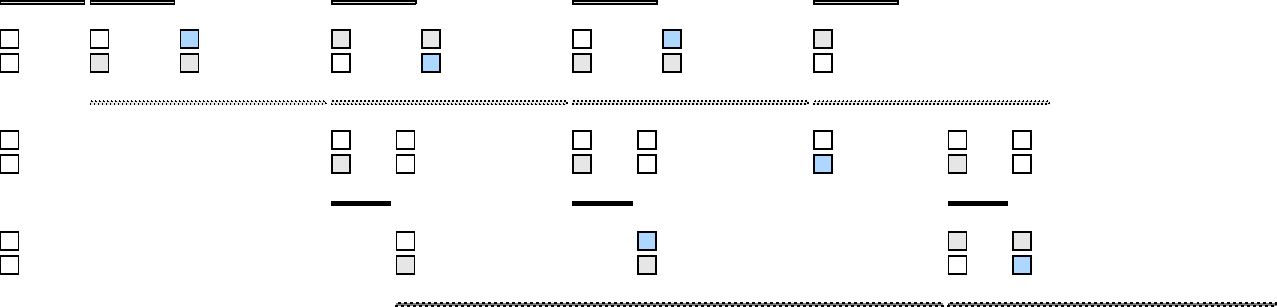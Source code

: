 import geometry;

size(40cm, 0);
unitsize(30, 0);
defaultpen(fontsize(12pt));
real xshiftUnit = 1.4;
pen fillReady = rgb(156,194,230);
pen fillBusy = lightgray;
pen fillFree = white;

real tinyPadding = 0.1;

picture getBatch(real width, pen pstyle = defaultpen, pen pbg = lightgray)
{
    picture pic;
    path lineBatch = box((0,0),(width,0.05));
    fill(pic, lineBatch, pbg);
    draw(pic, lineBatch, pstyle);
    return pic;
}

picture blockBox(real w = 0.3, real h = 0.3, pen p = white) {
  picture pic;
  pair d = (w, h);
  path boxpath = box((0,0), d);
  filldraw(pic, boxpath, p);
  return pic;
}

//对齐上方btach的左边边缘
picture getRegAlignToUpBatchLeft(picture batchPic, real yaxis)
{
    picture reg = blockBox();

    pair ptLeft = point(batchPic, W);
    pair ptTo =(ptLeft.x, ptLeft.y+yaxis);
    return shift(ptTo)*reg;
}

//对齐上方btach的右边缘
picture getRegAlignToUpBatchRight(picture batchPic, real yaxis)
{
    picture reg = blockBox();

    pair ptLeft = point(batchPic, E);
    pair ptTo =(ptLeft.x, ptLeft.y+yaxis);
    return shift(ptTo)*reg;
}

//对齐下方btach的左边缘
picture getRegAlignToDownBatchLeft(picture batchPic, real yaxis)
{
    picture reg = blockBox();

    pair ptLeft = point(batchPic, W);
    pair ptTo =(ptLeft.x, ptLeft.y-yaxis);
    return shift(ptTo)*reg;
}

//对齐下方btach的右边缘
picture getRegAlignToDownBatchRight(picture batchPic, real yaxis)
{
    picture reg = blockBox();

    pair ptLeft = point(batchPic, E);
    pair ptTo =(ptLeft.x, ptLeft.y-yaxis);
    return shift(ptTo)*reg;
}

picture fillRegBox(picture boxPic, pen p=fillFree)
{
    pair ptLeftBottom = point(boxPic, SW);
    pair ptRightBottom = point(boxPic, SE);
    pair ptLeftUp = point(boxPic, NW);
    pair ptRightUp = point(boxPic, NE);
    path upRect = ptLeftBottom--ptRightBottom--ptRightUp--ptLeftUp--cycle;
    write(upRect);
    filldraw(boxPic, upRect, p);
    return boxPic;
}

picture getMainPic()
{
    picture pic;

    //draw dataloading batches
    real batchWidthUnit = xshiftUnit;
    real yshiftUnit = 1.2xshiftUnit;
    real shiftBatch1padding = xshiftUnit+tinyPadding;
    picture dataloadingPic;
    
    //dataloader batch 1, reg1 0
    picture data_batch1 = getBatch(batchWidthUnit);
    add(pic, data_batch1);
    real yaxisShift = -0.55xshiftUnit;
    real boxd = 0.3;
    picture reg1_00 = getRegAlignToUpBatchLeft(data_batch1, yaxisShift);
    picture reg1_10 = getRegAlignToUpBatchLeft(data_batch1, yaxisShift-tinyPadding-boxd);
    
    //reg1 0
    add(pic, reg1_00);
    add(pic, reg1_10);

    //dataloader batch 2, reg1 1, preprocess batch1
    picture data_batch2 = shift(point(data_batch1, E).x+tinyPadding, 0)*getBatch(batchWidthUnit); 
    add(pic, data_batch2);

    picture reg1_01 = getRegAlignToUpBatchLeft(data_batch2, yaxisShift);
    picture reg1_11 = getRegAlignToUpBatchLeft(data_batch2, yaxisShift-tinyPadding-boxd);
    add(pic, reg1_01);
    add(pic, fillRegBox(reg1_11, fillBusy));

    real preproWidth = 2.8*xshiftUnit;
    real shiftYValue = -yshiftUnit;
    picture prepro_batch1 = shift(point(data_batch2, W).x, shiftYValue)*getBatch(preproWidth, dotted);
    add(pic, prepro_batch1);

    //reg1 2
    picture reg1_02 = shift(tinyPadding,0)*getRegAlignToUpBatchRight(data_batch2, yaxisShift);
    picture reg1_12 = shift(tinyPadding,0)*getRegAlignToUpBatchRight(data_batch2, yaxisShift-tinyPadding-boxd);
    add(pic, fillRegBox(reg1_02, fillReady));
    add(pic, fillRegBox(reg1_12, fillBusy));    

    //dataloader batch3, reg1 3
    picture data_batch3 = shift(point(prepro_batch1, E).x+tinyPadding, 0)*getBatch(batchWidthUnit); 
    add(pic, data_batch3);
    picture reg1_03 = getRegAlignToUpBatchLeft(data_batch3, yaxisShift);
    picture reg1_13 = getRegAlignToUpBatchLeft(data_batch3, yaxisShift-tinyPadding-boxd);
    add(pic, fillRegBox(reg1_03, fillBusy));
    add(pic, fillRegBox(reg1_13, fillFree));        

    //preprocess batch2
    picture prepro_batch2 = shift(point(data_batch3, W).x, shiftYValue)*getBatch(preproWidth, dotted);
    add(pic, prepro_batch2);

    real copyWidth = 0.7*xshiftUnit;
    real copyYValue =  -2*yshiftUnit;

    add(pic, shift(0, -yshiftUnit)*reg1_00);
    add(pic, shift(0, -yshiftUnit)*reg1_10);
    add(pic, shift(0, -2yshiftUnit)*reg1_00);
    add(pic, shift(0, -2yshiftUnit)*reg1_10);
    
    //copyh2d batch1, regs2 1
    pair ptCopyBase = (point(prepro_batch1, E).x+tinyPadding, copyYValue);
    picture copyh2d_batch1 = shift(ptCopyBase)*getBatch(copyWidth, solid, black);
    add(pic, copyh2d_batch1);

    picture reg2_01 = getRegAlignToUpBatchLeft(prepro_batch2, yaxisShift);
    picture reg2_11 = getRegAlignToUpBatchLeft(prepro_batch2, yaxisShift-tinyPadding-boxd);
    add(pic, fillRegBox(reg2_01, fillFree));
    add(pic, fillRegBox(reg2_11, fillBusy));        

    //regs2 2, regs3 1
    picture reg2_02 = shift(point(copyh2d_batch1, E).x+tinyPadding, point(reg2_01, SW).y)*blockBox();
    picture reg2_12 = shift(point(copyh2d_batch1, E).x+tinyPadding, point(reg2_11, SW).y)*blockBox();;
    add(pic, fillRegBox(reg2_02, fillFree));
    add(pic, fillRegBox(reg2_12, fillFree));        

    picture reg3_01 = shift(tinyPadding,0)*getRegAlignToUpBatchRight(copyh2d_batch1, yaxisShift);
    picture reg3_11 = shift(tinyPadding,0)*getRegAlignToUpBatchRight(copyh2d_batch1, yaxisShift-tinyPadding-boxd);
    add(pic, fillRegBox(reg3_11, fillBusy));
    add(pic, fillRegBox(reg3_01, fillFree));
    
    //train batch1
    real trainWidth = 6.5*xshiftUnit;
    real trainYValue =  -3*yshiftUnit; 
    pen Dotted(pen p=currentpen) {return linetype(new real[] {0,3})+2*linewidth(p);}    
    pair ptTrainBatch1 = (point(copyh2d_batch1, E).x+tinyPadding, trainYValue);
    picture train_batch1 = shift(ptTrainBatch1)*getBatch(trainWidth, Dotted, gray);
    add(pic, train_batch1);

    picture reg1_04 = shift(tinyPadding,0)*getRegAlignToUpBatchRight(data_batch3, yaxisShift);
    picture reg1_14 = shift(tinyPadding,0)*getRegAlignToUpBatchRight(data_batch3, yaxisShift-tinyPadding-boxd);
    add(pic, fillRegBox(reg1_04, fillBusy));
    add(pic, fillRegBox(reg1_14, fillReady));


    //Dataloader batch 4 regs1 5
    picture data_batch4 = shift(point(prepro_batch2, E).x+tinyPadding, 0)*getBatch(batchWidthUnit); 
    add(pic, data_batch4);
    
    picture reg1_05 = shift(point(prepro_batch2, E).x+tinyPadding, point(reg1_01, SW).y)*blockBox();
    picture reg1_15 = shift(point(prepro_batch2, E).x+tinyPadding, point(reg1_11, SW).y)*blockBox();
    add(pic, fillRegBox(reg1_05, fillFree));
    add(pic, fillRegBox(reg1_15, fillBusy));

    //regs1 6
    picture reg1_07 = shift(point(data_batch4, E).x+tinyPadding, point(reg1_01, SW).y)*blockBox();
    picture reg1_17 = shift(point(data_batch4, E).x+tinyPadding, point(reg1_11, SW).y)*blockBox();
    add(pic, fillRegBox(reg1_07, fillReady));
    add(pic, fillRegBox(reg1_17, fillBusy));

    //preprocess batch 3, regs2 3
    picture prepro_batch3 = shift(point(prepro_batch2, E).x +tinyPadding, shiftYValue)*getBatch(preproWidth, dotted);
    add(pic, prepro_batch3);
    picture reg2_03 = shift(point(prepro_batch3, W).x, point(reg2_01, SW).y)*blockBox();
    picture reg2_13 = shift(point(prepro_batch3, W).x, point(reg2_11, SW).y)*blockBox();;
    add(pic, fillRegBox(reg2_03, fillFree));
    add(pic, fillRegBox(reg2_13, fillBusy));

    // copyh2d batch2
    picture copyh2d_batch2 = shift((point(prepro_batch2, E).x+tinyPadding, point(copyh2d_batch1, S).y))*getBatch(copyWidth, solid, black);
    add(pic, copyh2d_batch2);

    // regs3 2, regs2 4
    picture reg3_02 = shift(point(copyh2d_batch2, E).x+tinyPadding, point(reg3_01, SW).y)*blockBox();
    picture reg3_12 = shift(point(copyh2d_batch2, E).x+tinyPadding, point(reg3_11, SW).y)*blockBox();
    add(pic, fillRegBox(reg3_02, fillReady));
    add(pic, fillRegBox(reg3_12, fillBusy)); 

    picture reg2_04 = shift(point(copyh2d_batch2, E).x+tinyPadding, point(reg2_01, SW).y)*blockBox();
    picture reg2_14 = shift(point(copyh2d_batch2, E).x+tinyPadding, point(reg2_11, SW).y)*blockBox();;
    add(pic, fillRegBox(reg2_04, fillFree));
    add(pic, fillRegBox(reg2_14, fillFree));

    //dataloader batch 5, regs 1 7      
    picture data_batch5 = shift(point(prepro_batch3, E).x+tinyPadding, 0)*getBatch(batchWidthUnit); 
    add(pic, data_batch5);
    picture reg1_07 = shift(point(data_batch5, W).x, point(reg1_01, SW).y)*blockBox();
    picture reg1_17 = shift(point(data_batch5, W).x, point(reg1_11, SW).y)*blockBox();
    add(pic, fillRegBox(reg1_07, fillBusy));
    add(pic, fillRegBox(reg1_17, fillFree));

    //preprocess batch 4
    picture prepro_batch4 = shift(point(prepro_batch3, E).x +tinyPadding, shiftYValue)*getBatch(preproWidth, dotted);
    add(pic, prepro_batch4);

    //regs 2 5         
    picture reg2_05 = shift((point(prepro_batch3, E).x+tinyPadding, point(reg2_01, SW).y))*blockBox();
    picture reg2_15 = shift((point(prepro_batch3, E).x+tinyPadding, point(reg2_11, SW).y))*blockBox();;
    add(pic, fillRegBox(reg2_05, fillFree));
    add(pic, fillRegBox(reg2_15, fillReady));

    //train batch 2
    picture train_batch2 = shift(point(train_batch1, E).x +tinyPadding, trainYValue)*xscale(0.6)*getBatch(trainWidth, Dotted, gray);
    add(pic, train_batch2);

    // copyh2d batch3 regs3 3
    picture copyh2d_batch3 = shift((point(train_batch1, E).x+tinyPadding, point(copyh2d_batch1, S).y))*getBatch(copyWidth, solid, black);
    add(pic, copyh2d_batch3);
    picture reg3_03 = shift(point(copyh2d_batch3, W).x, point(reg3_01, SW).y)*blockBox();
    picture reg3_13 = shift(point(copyh2d_batch3, W).x, point(reg3_11, SW).y)*blockBox();
    add(pic, fillRegBox(reg3_03, fillBusy));
    add(pic, fillRegBox(reg3_13, fillFree)); 

    // regs2 6
    picture reg2_06 = shift((point(copyh2d_batch3, W).x, point(reg2_01, SW).y))*blockBox();
    picture reg2_16 = shift((point(copyh2d_batch3, W).x, point(reg2_11, SW).y))*blockBox();;
    add(pic, fillRegBox(reg2_06, fillFree));
    add(pic, fillRegBox(reg2_16, fillBusy));

    //regs3 4, regs2 7
    picture reg3_04 = shift(point(copyh2d_batch3, E).x+tinyPadding, point(reg3_01, SW).y)*blockBox();
    picture reg3_14 = shift(point(copyh2d_batch3, E).x+tinyPadding, point(reg3_11, SW).y)*blockBox();
    add(pic, fillRegBox(reg3_04, fillBusy));
    add(pic, fillRegBox(reg3_14, fillReady)); 

    picture reg2_07 = shift((point(copyh2d_batch3, E).x+tinyPadding, point(reg2_01, SW).y))*blockBox();
    picture reg2_17 = shift((point(copyh2d_batch3, E).x+tinyPadding, point(reg2_11, SW).y))*blockBox();;
    add(pic, fillRegBox(reg2_07, fillFree));
    add(pic, fillRegBox(reg2_17, fillFree));

    return pic;
}

add(getMainPic());


// add(legend());